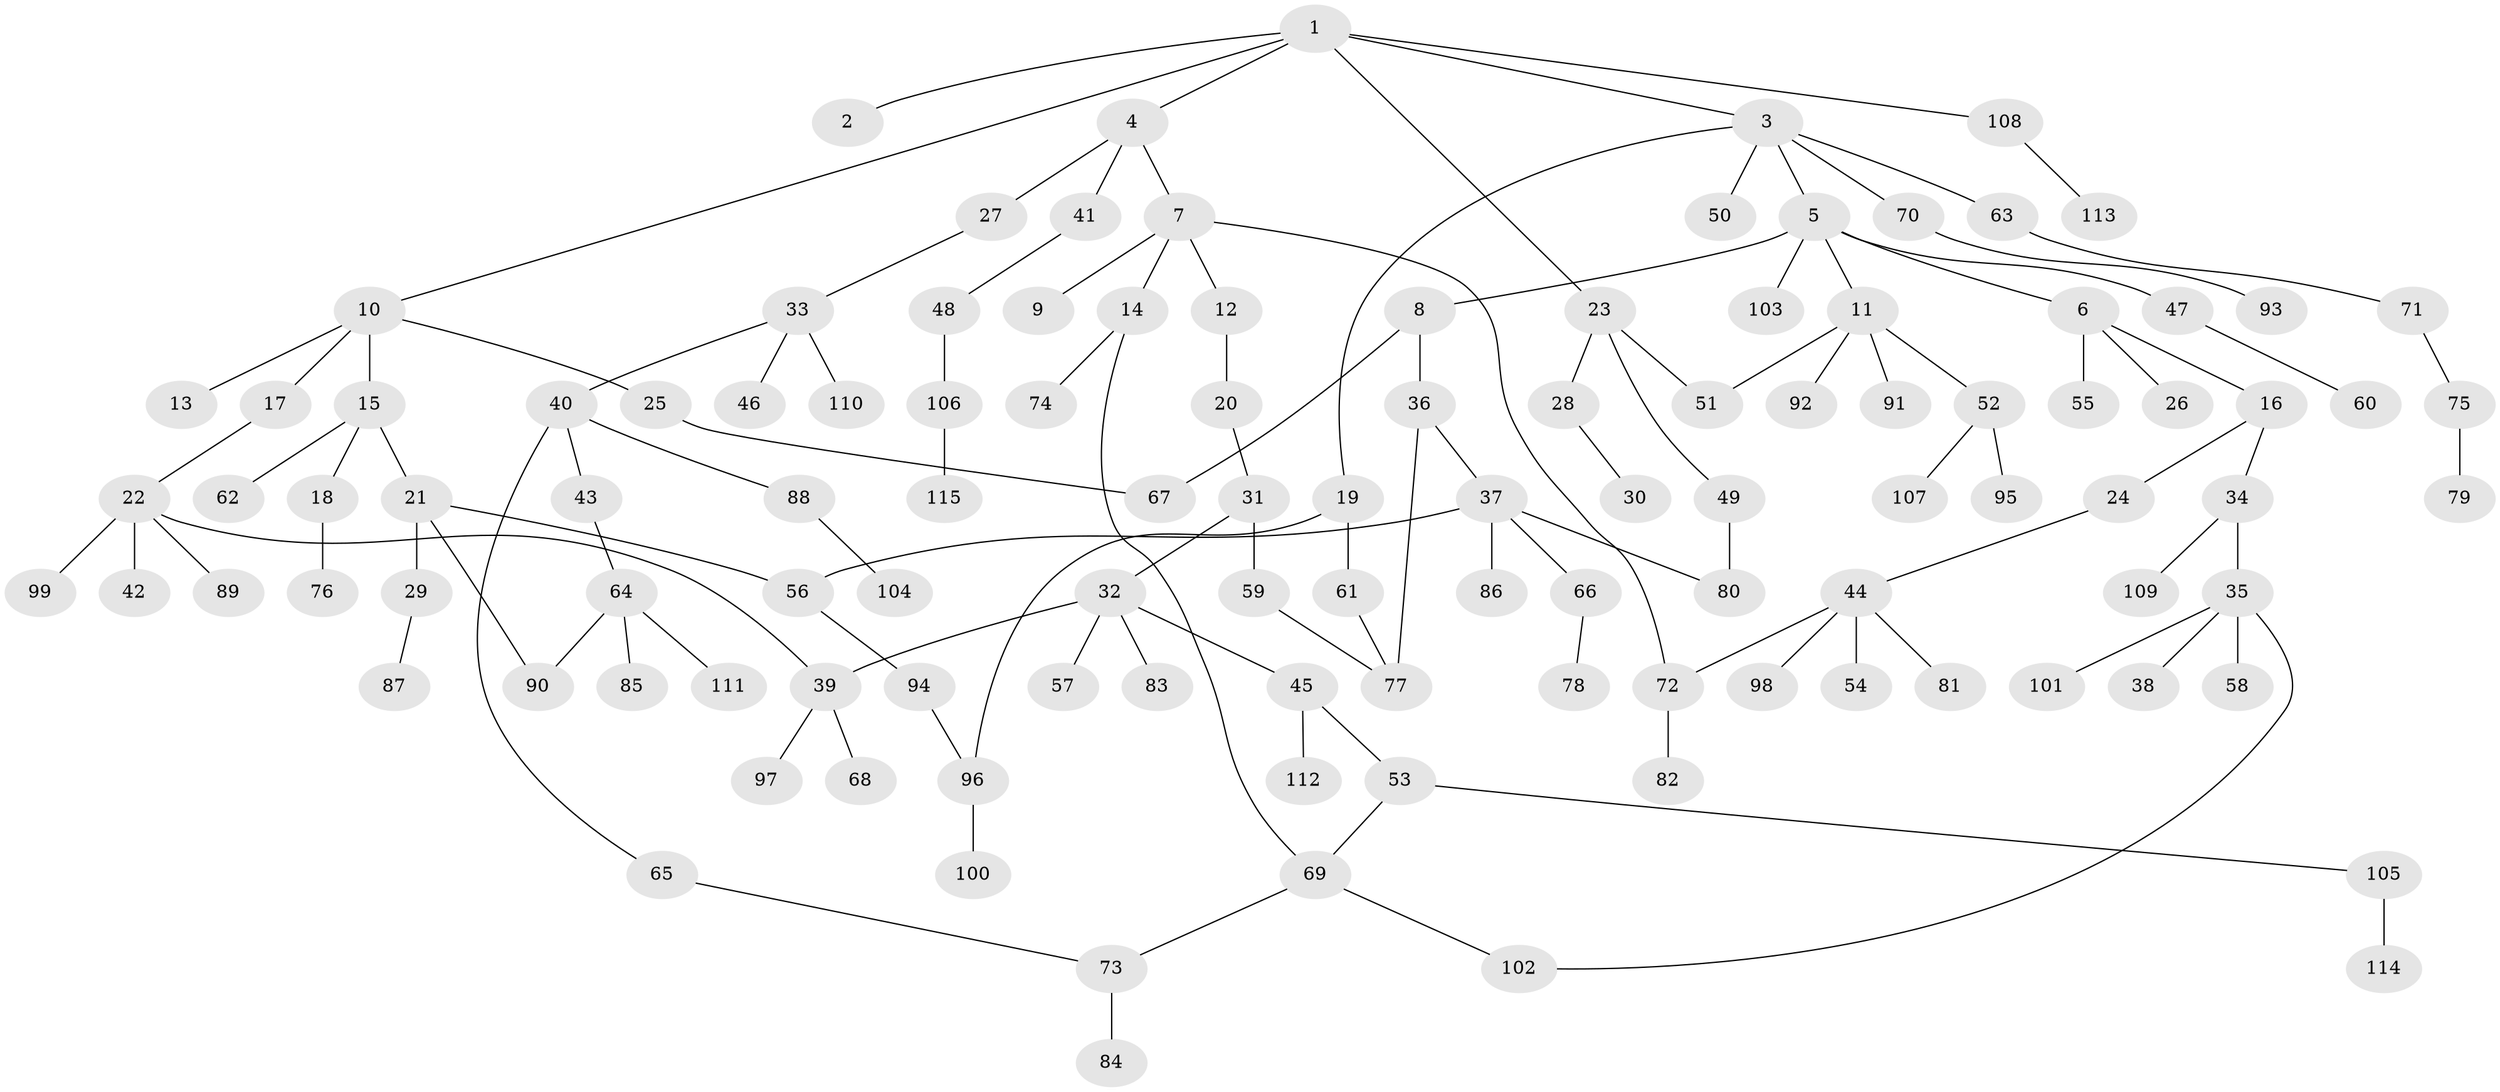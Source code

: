 // coarse degree distribution, {1: 0.475, 4: 0.15, 2: 0.2625, 11: 0.0125, 9: 0.0125, 3: 0.0375, 5: 0.0375, 8: 0.0125}
// Generated by graph-tools (version 1.1) at 2025/46/03/04/25 21:46:11]
// undirected, 115 vertices, 127 edges
graph export_dot {
graph [start="1"]
  node [color=gray90,style=filled];
  1;
  2;
  3;
  4;
  5;
  6;
  7;
  8;
  9;
  10;
  11;
  12;
  13;
  14;
  15;
  16;
  17;
  18;
  19;
  20;
  21;
  22;
  23;
  24;
  25;
  26;
  27;
  28;
  29;
  30;
  31;
  32;
  33;
  34;
  35;
  36;
  37;
  38;
  39;
  40;
  41;
  42;
  43;
  44;
  45;
  46;
  47;
  48;
  49;
  50;
  51;
  52;
  53;
  54;
  55;
  56;
  57;
  58;
  59;
  60;
  61;
  62;
  63;
  64;
  65;
  66;
  67;
  68;
  69;
  70;
  71;
  72;
  73;
  74;
  75;
  76;
  77;
  78;
  79;
  80;
  81;
  82;
  83;
  84;
  85;
  86;
  87;
  88;
  89;
  90;
  91;
  92;
  93;
  94;
  95;
  96;
  97;
  98;
  99;
  100;
  101;
  102;
  103;
  104;
  105;
  106;
  107;
  108;
  109;
  110;
  111;
  112;
  113;
  114;
  115;
  1 -- 2;
  1 -- 3;
  1 -- 4;
  1 -- 10;
  1 -- 23;
  1 -- 108;
  3 -- 5;
  3 -- 19;
  3 -- 50;
  3 -- 63;
  3 -- 70;
  4 -- 7;
  4 -- 27;
  4 -- 41;
  5 -- 6;
  5 -- 8;
  5 -- 11;
  5 -- 47;
  5 -- 103;
  6 -- 16;
  6 -- 26;
  6 -- 55;
  7 -- 9;
  7 -- 12;
  7 -- 14;
  7 -- 72;
  8 -- 36;
  8 -- 67;
  10 -- 13;
  10 -- 15;
  10 -- 17;
  10 -- 25;
  11 -- 52;
  11 -- 91;
  11 -- 92;
  11 -- 51;
  12 -- 20;
  14 -- 74;
  14 -- 69;
  15 -- 18;
  15 -- 21;
  15 -- 62;
  16 -- 24;
  16 -- 34;
  17 -- 22;
  18 -- 76;
  19 -- 61;
  19 -- 96;
  20 -- 31;
  21 -- 29;
  21 -- 56;
  21 -- 90;
  22 -- 39;
  22 -- 42;
  22 -- 89;
  22 -- 99;
  23 -- 28;
  23 -- 49;
  23 -- 51;
  24 -- 44;
  25 -- 67;
  27 -- 33;
  28 -- 30;
  29 -- 87;
  31 -- 32;
  31 -- 59;
  32 -- 45;
  32 -- 57;
  32 -- 83;
  32 -- 39;
  33 -- 40;
  33 -- 46;
  33 -- 110;
  34 -- 35;
  34 -- 109;
  35 -- 38;
  35 -- 58;
  35 -- 101;
  35 -- 102;
  36 -- 37;
  36 -- 77;
  37 -- 56;
  37 -- 66;
  37 -- 86;
  37 -- 80;
  39 -- 68;
  39 -- 97;
  40 -- 43;
  40 -- 65;
  40 -- 88;
  41 -- 48;
  43 -- 64;
  44 -- 54;
  44 -- 72;
  44 -- 81;
  44 -- 98;
  45 -- 53;
  45 -- 112;
  47 -- 60;
  48 -- 106;
  49 -- 80;
  52 -- 95;
  52 -- 107;
  53 -- 69;
  53 -- 105;
  56 -- 94;
  59 -- 77;
  61 -- 77;
  63 -- 71;
  64 -- 85;
  64 -- 90;
  64 -- 111;
  65 -- 73;
  66 -- 78;
  69 -- 73;
  69 -- 102;
  70 -- 93;
  71 -- 75;
  72 -- 82;
  73 -- 84;
  75 -- 79;
  88 -- 104;
  94 -- 96;
  96 -- 100;
  105 -- 114;
  106 -- 115;
  108 -- 113;
}
